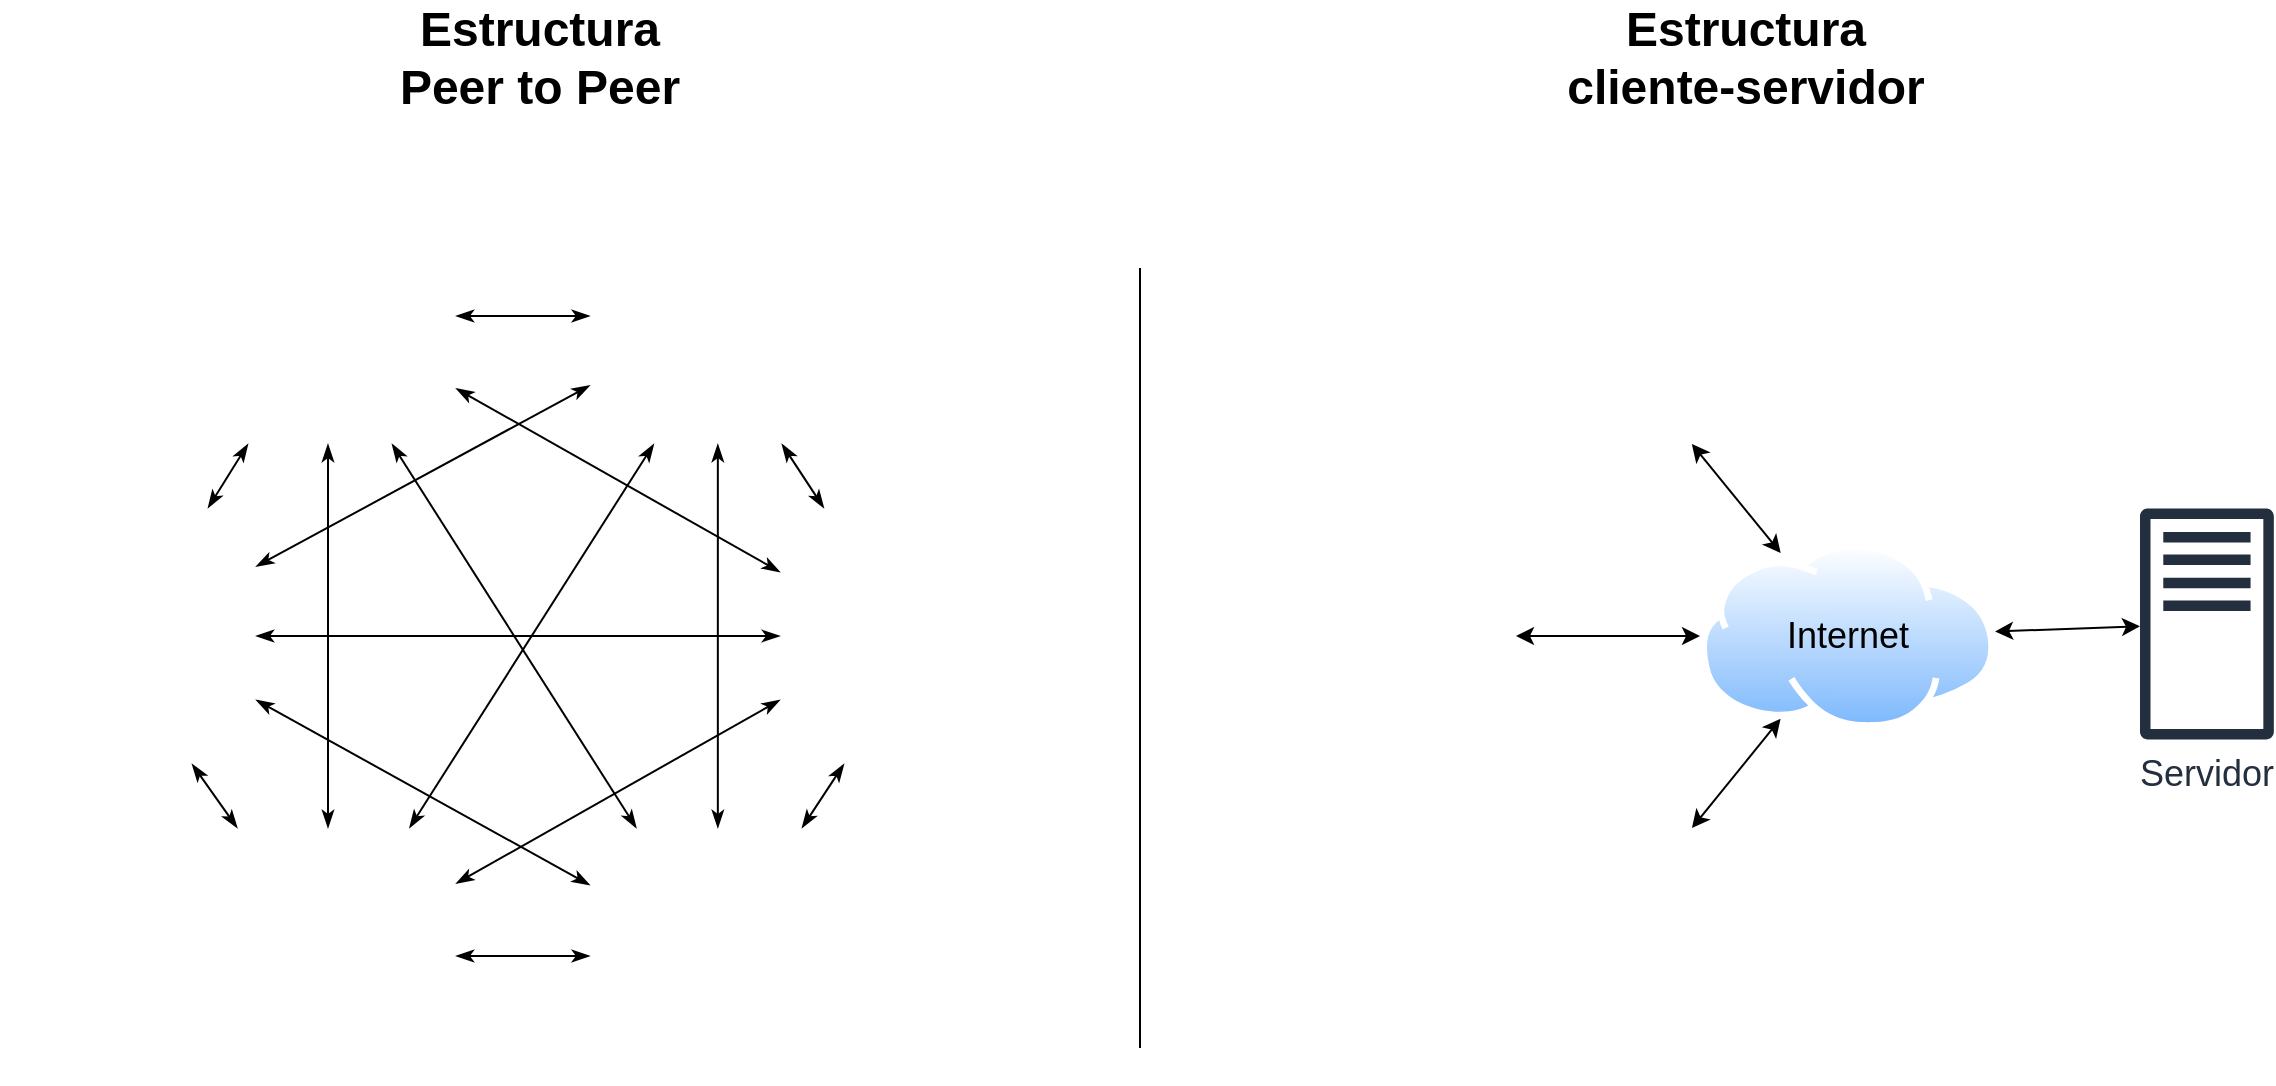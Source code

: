 <mxfile version="20.3.0" type="device" pages="4"><diagram name="P2P" id="yV_Sk0bERpmFr4esobx_"><mxGraphModel dx="1422" dy="865" grid="1" gridSize="10" guides="1" tooltips="1" connect="1" arrows="1" fold="1" page="1" pageScale="1" pageWidth="1169" pageHeight="827" math="0" shadow="0"><root><mxCell id="VWYDkrQlaDdQq8_n9uLm-0"/><mxCell id="VWYDkrQlaDdQq8_n9uLm-1" parent="VWYDkrQlaDdQq8_n9uLm-0"/><mxCell id="zKMFVMHtpsZf851B65E6-3" style="edgeStyle=none;rounded=0;orthogonalLoop=1;jettySize=auto;html=1;exitX=1;exitY=0.5;exitDx=0;exitDy=0;entryX=0;entryY=0.5;entryDx=0;entryDy=0;endArrow=classicThin;endFill=1;startArrow=classicThin;startFill=1;" parent="VWYDkrQlaDdQq8_n9uLm-1" source="VWYDkrQlaDdQq8_n9uLm-2" target="VWYDkrQlaDdQq8_n9uLm-6" edge="1"><mxGeometry relative="1" as="geometry"/></mxCell><mxCell id="zKMFVMHtpsZf851B65E6-11" style="edgeStyle=none;rounded=0;orthogonalLoop=1;jettySize=auto;html=1;exitX=0.75;exitY=1;exitDx=0;exitDy=0;endArrow=classicThin;endFill=1;startArrow=classicThin;startFill=1;" parent="VWYDkrQlaDdQq8_n9uLm-1" source="VWYDkrQlaDdQq8_n9uLm-2" target="O-h75Vklol1l6K3_QK6D-1" edge="1"><mxGeometry relative="1" as="geometry"/></mxCell><mxCell id="zKMFVMHtpsZf851B65E6-15" style="edgeStyle=none;rounded=0;orthogonalLoop=1;jettySize=auto;html=1;exitX=0.5;exitY=1;exitDx=0;exitDy=0;endArrow=classicThin;endFill=1;startArrow=classicThin;startFill=1;" parent="VWYDkrQlaDdQq8_n9uLm-1" source="VWYDkrQlaDdQq8_n9uLm-2" target="VWYDkrQlaDdQq8_n9uLm-4" edge="1"><mxGeometry relative="1" as="geometry"/></mxCell><mxCell id="VWYDkrQlaDdQq8_n9uLm-2" value="" style="shape=image;html=1;verticalAlign=top;verticalLabelPosition=bottom;labelBackgroundColor=#ffffff;imageAspect=0;aspect=fixed;image=https://cdn4.iconfinder.com/data/icons/48-bubbles/48/29.Mac-128.png" parent="VWYDkrQlaDdQq8_n9uLm-1" vertex="1"><mxGeometry x="120" y="160" width="128" height="128" as="geometry"/></mxCell><mxCell id="zKMFVMHtpsZf851B65E6-7" style="edgeStyle=none;rounded=0;orthogonalLoop=1;jettySize=auto;html=1;exitX=0.75;exitY=1;exitDx=0;exitDy=0;endArrow=classicThin;endFill=1;startArrow=classicThin;startFill=1;" parent="VWYDkrQlaDdQq8_n9uLm-1" source="VWYDkrQlaDdQq8_n9uLm-3" target="VWYDkrQlaDdQq8_n9uLm-4" edge="1"><mxGeometry relative="1" as="geometry"/></mxCell><mxCell id="zKMFVMHtpsZf851B65E6-13" style="edgeStyle=none;rounded=0;orthogonalLoop=1;jettySize=auto;html=1;exitX=1;exitY=0.5;exitDx=0;exitDy=0;endArrow=classicThin;endFill=1;startArrow=classicThin;startFill=1;" parent="VWYDkrQlaDdQq8_n9uLm-1" source="VWYDkrQlaDdQq8_n9uLm-3" target="VWYDkrQlaDdQq8_n9uLm-5" edge="1"><mxGeometry relative="1" as="geometry"/></mxCell><mxCell id="zKMFVMHtpsZf851B65E6-17" style="edgeStyle=none;rounded=0;orthogonalLoop=1;jettySize=auto;html=1;exitX=1;exitY=0.75;exitDx=0;exitDy=0;endArrow=classicThin;endFill=1;startArrow=classicThin;startFill=1;" parent="VWYDkrQlaDdQq8_n9uLm-1" source="VWYDkrQlaDdQq8_n9uLm-3" target="O-h75Vklol1l6K3_QK6D-1" edge="1"><mxGeometry relative="1" as="geometry"/></mxCell><mxCell id="VWYDkrQlaDdQq8_n9uLm-3" value="" style="shape=image;html=1;verticalAlign=top;verticalLabelPosition=bottom;labelBackgroundColor=#ffffff;imageAspect=0;aspect=fixed;image=https://cdn4.iconfinder.com/data/icons/48-bubbles/48/29.Mac-128.png" parent="VWYDkrQlaDdQq8_n9uLm-1" vertex="1"><mxGeometry x="20" y="320" width="128" height="128" as="geometry"/></mxCell><mxCell id="zKMFVMHtpsZf851B65E6-9" style="edgeStyle=none;rounded=0;orthogonalLoop=1;jettySize=auto;html=1;exitX=1;exitY=0.5;exitDx=0;exitDy=0;endArrow=classicThin;endFill=1;startArrow=classicThin;startFill=1;" parent="VWYDkrQlaDdQq8_n9uLm-1" source="VWYDkrQlaDdQq8_n9uLm-4" target="O-h75Vklol1l6K3_QK6D-1" edge="1"><mxGeometry relative="1" as="geometry"/></mxCell><mxCell id="VWYDkrQlaDdQq8_n9uLm-4" value="" style="shape=image;html=1;verticalAlign=top;verticalLabelPosition=bottom;labelBackgroundColor=#ffffff;imageAspect=0;aspect=fixed;image=https://cdn4.iconfinder.com/data/icons/48-bubbles/48/29.Mac-128.png" parent="VWYDkrQlaDdQq8_n9uLm-1" vertex="1"><mxGeometry x="120" y="480" width="128" height="128" as="geometry"/></mxCell><mxCell id="zKMFVMHtpsZf851B65E6-8" style="edgeStyle=none;rounded=0;orthogonalLoop=1;jettySize=auto;html=1;exitX=0.25;exitY=1;exitDx=0;exitDy=0;endArrow=classicThin;endFill=1;startArrow=classicThin;startFill=1;" parent="VWYDkrQlaDdQq8_n9uLm-1" source="VWYDkrQlaDdQq8_n9uLm-5" target="O-h75Vklol1l6K3_QK6D-1" edge="1"><mxGeometry relative="1" as="geometry"/></mxCell><mxCell id="zKMFVMHtpsZf851B65E6-20" style="edgeStyle=none;rounded=0;orthogonalLoop=1;jettySize=auto;html=1;exitX=0;exitY=0.75;exitDx=0;exitDy=0;endArrow=classicThin;endFill=1;startArrow=classicThin;startFill=1;" parent="VWYDkrQlaDdQq8_n9uLm-1" source="VWYDkrQlaDdQq8_n9uLm-5" target="VWYDkrQlaDdQq8_n9uLm-4" edge="1"><mxGeometry relative="1" as="geometry"/></mxCell><mxCell id="Ws-Tiyh_-fu9462ZplKt-0" style="edgeStyle=none;rounded=0;orthogonalLoop=1;jettySize=auto;html=1;exitX=0;exitY=0.25;exitDx=0;exitDy=0;endArrow=classicThin;endFill=1;startArrow=classicThin;startFill=1;" parent="VWYDkrQlaDdQq8_n9uLm-1" source="VWYDkrQlaDdQq8_n9uLm-5" target="VWYDkrQlaDdQq8_n9uLm-2" edge="1"><mxGeometry relative="1" as="geometry"/></mxCell><mxCell id="VWYDkrQlaDdQq8_n9uLm-5" value="" style="shape=image;html=1;verticalAlign=top;verticalLabelPosition=bottom;labelBackgroundColor=#ffffff;imageAspect=0;aspect=fixed;image=https://cdn4.iconfinder.com/data/icons/48-bubbles/48/29.Mac-128.png" parent="VWYDkrQlaDdQq8_n9uLm-1" vertex="1"><mxGeometry x="410" y="320" width="128" height="128" as="geometry"/></mxCell><mxCell id="zKMFVMHtpsZf851B65E6-10" style="edgeStyle=none;rounded=0;orthogonalLoop=1;jettySize=auto;html=1;exitX=0.75;exitY=1;exitDx=0;exitDy=0;endArrow=classicThin;endFill=1;startArrow=classicThin;startFill=1;" parent="VWYDkrQlaDdQq8_n9uLm-1" source="VWYDkrQlaDdQq8_n9uLm-6" target="VWYDkrQlaDdQq8_n9uLm-5" edge="1"><mxGeometry relative="1" as="geometry"/></mxCell><mxCell id="zKMFVMHtpsZf851B65E6-12" style="edgeStyle=none;rounded=0;orthogonalLoop=1;jettySize=auto;html=1;exitX=0.25;exitY=1;exitDx=0;exitDy=0;endArrow=classicThin;endFill=1;startArrow=classicThin;startFill=1;" parent="VWYDkrQlaDdQq8_n9uLm-1" source="VWYDkrQlaDdQq8_n9uLm-6" target="VWYDkrQlaDdQq8_n9uLm-4" edge="1"><mxGeometry relative="1" as="geometry"/></mxCell><mxCell id="zKMFVMHtpsZf851B65E6-18" style="edgeStyle=none;rounded=0;orthogonalLoop=1;jettySize=auto;html=1;exitX=0.5;exitY=1;exitDx=0;exitDy=0;endArrow=classicThin;endFill=1;startArrow=classicThin;startFill=1;" parent="VWYDkrQlaDdQq8_n9uLm-1" source="VWYDkrQlaDdQq8_n9uLm-6" target="O-h75Vklol1l6K3_QK6D-1" edge="1"><mxGeometry relative="1" as="geometry"/></mxCell><mxCell id="VWYDkrQlaDdQq8_n9uLm-6" value="" style="shape=image;html=1;verticalAlign=top;verticalLabelPosition=bottom;labelBackgroundColor=#ffffff;imageAspect=0;aspect=fixed;image=https://cdn4.iconfinder.com/data/icons/48-bubbles/48/29.Mac-128.png" parent="VWYDkrQlaDdQq8_n9uLm-1" vertex="1"><mxGeometry x="314.92" y="160" width="128" height="128" as="geometry"/></mxCell><mxCell id="O-h75Vklol1l6K3_QK6D-1" value="" style="shape=image;html=1;verticalAlign=top;verticalLabelPosition=bottom;labelBackgroundColor=#ffffff;imageAspect=0;aspect=fixed;image=https://cdn4.iconfinder.com/data/icons/48-bubbles/48/29.Mac-128.png" parent="VWYDkrQlaDdQq8_n9uLm-1" vertex="1"><mxGeometry x="314.92" y="480" width="128" height="128" as="geometry"/></mxCell><mxCell id="zKMFVMHtpsZf851B65E6-4" style="edgeStyle=none;rounded=0;orthogonalLoop=1;jettySize=auto;html=1;endArrow=classicThin;endFill=1;startArrow=classicThin;startFill=1;" parent="VWYDkrQlaDdQq8_n9uLm-1" source="VWYDkrQlaDdQq8_n9uLm-3" target="VWYDkrQlaDdQq8_n9uLm-2" edge="1"><mxGeometry relative="1" as="geometry"><mxPoint x="258.0" y="234" as="sourcePoint"/><mxPoint x="324.92" y="234" as="targetPoint"/></mxGeometry></mxCell><mxCell id="Ws-Tiyh_-fu9462ZplKt-1" value="" style="endArrow=classicThin;html=1;startArrow=classicThin;startFill=1;endFill=1;" parent="VWYDkrQlaDdQq8_n9uLm-1" source="VWYDkrQlaDdQq8_n9uLm-6" target="VWYDkrQlaDdQq8_n9uLm-3" edge="1"><mxGeometry width="50" height="50" relative="1" as="geometry"><mxPoint x="360" y="430" as="sourcePoint"/><mxPoint x="410" y="380" as="targetPoint"/></mxGeometry></mxCell><mxCell id="LtRec-y3tRYpAyiscUsp-0" value="" style="shape=image;html=1;verticalAlign=top;verticalLabelPosition=bottom;labelBackgroundColor=#ffffff;imageAspect=0;aspect=fixed;image=https://cdn4.iconfinder.com/data/icons/48-bubbles/48/29.Mac-128.png" parent="VWYDkrQlaDdQq8_n9uLm-1" vertex="1"><mxGeometry x="750" y="160" width="128" height="128" as="geometry"/></mxCell><mxCell id="LtRec-y3tRYpAyiscUsp-1" value="" style="shape=image;html=1;verticalAlign=top;verticalLabelPosition=bottom;labelBackgroundColor=#ffffff;imageAspect=0;aspect=fixed;image=https://cdn4.iconfinder.com/data/icons/48-bubbles/48/29.Mac-128.png" parent="VWYDkrQlaDdQq8_n9uLm-1" vertex="1"><mxGeometry x="650" y="320" width="128" height="128" as="geometry"/></mxCell><mxCell id="LtRec-y3tRYpAyiscUsp-2" value="" style="shape=image;html=1;verticalAlign=top;verticalLabelPosition=bottom;labelBackgroundColor=#ffffff;imageAspect=0;aspect=fixed;image=https://cdn4.iconfinder.com/data/icons/48-bubbles/48/29.Mac-128.png" parent="VWYDkrQlaDdQq8_n9uLm-1" vertex="1"><mxGeometry x="750" y="480" width="128" height="128" as="geometry"/></mxCell><mxCell id="LtRec-y3tRYpAyiscUsp-3" value="&lt;font style=&quot;font-size: 18px&quot;&gt;Servidor&lt;/font&gt;" style="outlineConnect=0;fontColor=#232F3E;gradientColor=none;fillColor=#232F3E;strokeColor=none;dashed=0;verticalLabelPosition=bottom;verticalAlign=top;align=center;html=1;fontSize=12;fontStyle=0;aspect=fixed;pointerEvents=1;shape=mxgraph.aws4.traditional_server;" parent="VWYDkrQlaDdQq8_n9uLm-1" vertex="1"><mxGeometry x="1090" y="320" width="66.92" height="116" as="geometry"/></mxCell><mxCell id="LtRec-y3tRYpAyiscUsp-4" value="" style="aspect=fixed;perimeter=ellipsePerimeter;html=1;align=center;shadow=0;dashed=0;spacingTop=3;image;image=img/lib/active_directory/internet_cloud.svg;" parent="VWYDkrQlaDdQq8_n9uLm-1" vertex="1"><mxGeometry x="870" y="337.5" width="147.63" height="93" as="geometry"/></mxCell><mxCell id="LtRec-y3tRYpAyiscUsp-5" value="" style="endArrow=classic;startArrow=classic;html=1;" parent="VWYDkrQlaDdQq8_n9uLm-1" source="LtRec-y3tRYpAyiscUsp-4" target="LtRec-y3tRYpAyiscUsp-0" edge="1"><mxGeometry width="50" height="50" relative="1" as="geometry"><mxPoint x="930" y="430" as="sourcePoint"/><mxPoint x="980" y="380" as="targetPoint"/></mxGeometry></mxCell><mxCell id="LtRec-y3tRYpAyiscUsp-6" value="&lt;font style=&quot;font-size: 18px&quot;&gt;Internet&lt;/font&gt;" style="text;html=1;strokeColor=none;fillColor=none;align=center;verticalAlign=middle;whiteSpace=wrap;rounded=0;" parent="VWYDkrQlaDdQq8_n9uLm-1" vertex="1"><mxGeometry x="908.81" y="374" width="70" height="20" as="geometry"/></mxCell><mxCell id="LtRec-y3tRYpAyiscUsp-7" value="" style="endArrow=classic;startArrow=classic;html=1;" parent="VWYDkrQlaDdQq8_n9uLm-1" source="LtRec-y3tRYpAyiscUsp-4" target="LtRec-y3tRYpAyiscUsp-1" edge="1"><mxGeometry width="50" height="50" relative="1" as="geometry"><mxPoint x="930" y="420" as="sourcePoint"/><mxPoint x="980" y="370" as="targetPoint"/></mxGeometry></mxCell><mxCell id="LtRec-y3tRYpAyiscUsp-8" value="" style="endArrow=classic;startArrow=classic;html=1;" parent="VWYDkrQlaDdQq8_n9uLm-1" source="LtRec-y3tRYpAyiscUsp-2" target="LtRec-y3tRYpAyiscUsp-4" edge="1"><mxGeometry width="50" height="50" relative="1" as="geometry"><mxPoint x="930" y="420" as="sourcePoint"/><mxPoint x="980" y="370" as="targetPoint"/></mxGeometry></mxCell><mxCell id="LtRec-y3tRYpAyiscUsp-9" value="" style="endArrow=classic;startArrow=classic;html=1;" parent="VWYDkrQlaDdQq8_n9uLm-1" source="LtRec-y3tRYpAyiscUsp-4" target="LtRec-y3tRYpAyiscUsp-3" edge="1"><mxGeometry width="50" height="50" relative="1" as="geometry"><mxPoint x="930" y="420" as="sourcePoint"/><mxPoint x="980" y="370" as="targetPoint"/></mxGeometry></mxCell><mxCell id="LtRec-y3tRYpAyiscUsp-10" value="&lt;font style=&quot;font-size: 24px&quot;&gt;&lt;b&gt;Estructura Peer to Peer&lt;/b&gt;&lt;/font&gt;" style="text;html=1;strokeColor=none;fillColor=none;align=center;verticalAlign=middle;whiteSpace=wrap;rounded=0;" parent="VWYDkrQlaDdQq8_n9uLm-1" vertex="1"><mxGeometry x="210" y="80" width="160" height="30" as="geometry"/></mxCell><mxCell id="LtRec-y3tRYpAyiscUsp-13" value="&lt;font style=&quot;font-size: 24px&quot;&gt;&lt;b&gt;Estructura&lt;br&gt;cliente-servidor&lt;/b&gt;&lt;/font&gt;" style="text;html=1;strokeColor=none;fillColor=none;align=center;verticalAlign=middle;whiteSpace=wrap;rounded=0;" parent="VWYDkrQlaDdQq8_n9uLm-1" vertex="1"><mxGeometry x="767.63" y="80" width="250" height="30" as="geometry"/></mxCell><mxCell id="LtRec-y3tRYpAyiscUsp-14" value="" style="endArrow=none;html=1;" parent="VWYDkrQlaDdQq8_n9uLm-1" edge="1"><mxGeometry width="50" height="50" relative="1" as="geometry"><mxPoint x="590" y="590" as="sourcePoint"/><mxPoint x="590" y="200" as="targetPoint"/></mxGeometry></mxCell></root></mxGraphModel></diagram><diagram id="xMawkAM74pPGryVMPoeP" name="VPN"><mxGraphModel dx="1422" dy="865" grid="1" gridSize="10" guides="1" tooltips="1" connect="1" arrows="1" fold="1" page="1" pageScale="1" pageWidth="1169" pageHeight="827" math="0" shadow="0"><root><mxCell id="8LY-thnKLrmCyd9lKmyU-0"/><mxCell id="8LY-thnKLrmCyd9lKmyU-1" parent="8LY-thnKLrmCyd9lKmyU-0"/><mxCell id="LyDnE9U1z7IIkeZQyn0c-0" value="&lt;font style=&quot;font-size: 18px&quot;&gt;Usuario&lt;/font&gt;" style="shape=image;html=1;verticalAlign=top;verticalLabelPosition=bottom;labelBackgroundColor=#ffffff;imageAspect=0;aspect=fixed;image=https://cdn4.iconfinder.com/data/icons/48-bubbles/48/29.Mac-128.png" parent="8LY-thnKLrmCyd9lKmyU-1" vertex="1"><mxGeometry x="106" y="440" width="128" height="128" as="geometry"/></mxCell><mxCell id="xOgH_tswpdlEPwa3rEDe-0" value="" style="aspect=fixed;perimeter=ellipsePerimeter;html=1;align=center;shadow=0;dashed=0;spacingTop=3;image;image=img/lib/active_directory/internet_cloud.svg;" parent="8LY-thnKLrmCyd9lKmyU-1" vertex="1"><mxGeometry x="305.27" y="250" width="539.73" height="340" as="geometry"/></mxCell><mxCell id="7GIQItZwzOm6J_dH_DAa-0" value="&lt;font style=&quot;font-size: 18px&quot;&gt;Servidor&lt;/font&gt;" style="outlineConnect=0;fontColor=#232F3E;gradientColor=none;fillColor=#232F3E;strokeColor=none;dashed=0;verticalLabelPosition=bottom;verticalAlign=top;align=center;html=1;fontSize=12;fontStyle=0;aspect=fixed;pointerEvents=1;shape=mxgraph.aws4.traditional_server;" parent="8LY-thnKLrmCyd9lKmyU-1" vertex="1"><mxGeometry x="541.68" y="80" width="66.92" height="116" as="geometry"/></mxCell><mxCell id="ammymxGKUOe-WlYYqe4m-2" value="&lt;font style=&quot;font-size: 18px&quot;&gt;VPN&lt;/font&gt;" style="points=[];aspect=fixed;html=1;align=center;shadow=0;dashed=0;image;image=img/lib/allied_telesis/security/Router_VPN.svg;" parent="8LY-thnKLrmCyd9lKmyU-1" vertex="1"><mxGeometry x="919.84" y="453.5" width="142.32" height="101" as="geometry"/></mxCell><mxCell id="VISxA5bfMjnzQhVQGr8x-4" value="" style="endArrow=classic;startArrow=none;html=1;" parent="8LY-thnKLrmCyd9lKmyU-1" source="i9g9ndm4XKoNAvlKFazN-9" target="ammymxGKUOe-WlYYqe4m-2" edge="1"><mxGeometry width="50" height="50" relative="1" as="geometry"><mxPoint x="560" y="505" as="sourcePoint"/><mxPoint x="610" y="455" as="targetPoint"/></mxGeometry></mxCell><mxCell id="i9g9ndm4XKoNAvlKFazN-1" value="" style="pointerEvents=1;shadow=0;dashed=0;html=1;strokeColor=none;fillColor=#505050;labelPosition=center;verticalLabelPosition=bottom;verticalAlign=top;outlineConnect=0;align=center;shape=mxgraph.office.security.key_permissions;" parent="8LY-thnKLrmCyd9lKmyU-1" vertex="1"><mxGeometry x="250" y="515" width="25" height="53" as="geometry"/></mxCell><mxCell id="i9g9ndm4XKoNAvlKFazN-2" value="" style="pointerEvents=1;shadow=0;dashed=0;html=1;strokeColor=none;fillColor=#505050;labelPosition=center;verticalLabelPosition=bottom;verticalAlign=top;outlineConnect=0;align=center;shape=mxgraph.office.security.key_permissions;" parent="8LY-thnKLrmCyd9lKmyU-1" vertex="1"><mxGeometry x="882" y="515" width="25" height="53" as="geometry"/></mxCell><mxCell id="i9g9ndm4XKoNAvlKFazN-9" value="" style="shape=image;html=1;verticalAlign=top;verticalLabelPosition=bottom;labelBackgroundColor=#ffffff;imageAspect=0;aspect=fixed;image=https://cdn0.iconfinder.com/data/icons/phosphor-fill-vol-3/256/package-fill-128.png" parent="8LY-thnKLrmCyd9lKmyU-1" vertex="1"><mxGeometry x="705" y="461" width="86" height="86" as="geometry"/></mxCell><mxCell id="i9g9ndm4XKoNAvlKFazN-10" value="" style="endArrow=none;startArrow=none;html=1;" parent="8LY-thnKLrmCyd9lKmyU-1" source="i9g9ndm4XKoNAvlKFazN-12" target="i9g9ndm4XKoNAvlKFazN-9" edge="1"><mxGeometry width="50" height="50" relative="1" as="geometry"><mxPoint x="278" y="504" as="sourcePoint"/><mxPoint x="860" y="504" as="targetPoint"/></mxGeometry></mxCell><mxCell id="i9g9ndm4XKoNAvlKFazN-8" value="" style="shape=image;html=1;verticalAlign=top;verticalLabelPosition=bottom;labelBackgroundColor=#FFFF33;imageAspect=0;aspect=fixed;image=https://cdn0.iconfinder.com/data/icons/phosphor-fill-vol-3/256/package-fill-128.png;fontColor=#FFFF33;sketch=0;" parent="8LY-thnKLrmCyd9lKmyU-1" vertex="1"><mxGeometry x="370" y="461" width="86" height="86" as="geometry"/></mxCell><mxCell id="i9g9ndm4XKoNAvlKFazN-11" value="" style="endArrow=none;startArrow=classic;html=1;" parent="8LY-thnKLrmCyd9lKmyU-1" source="LyDnE9U1z7IIkeZQyn0c-0" target="i9g9ndm4XKoNAvlKFazN-8" edge="1"><mxGeometry width="50" height="50" relative="1" as="geometry"><mxPoint x="278" y="504" as="sourcePoint"/><mxPoint x="660" y="504" as="targetPoint"/></mxGeometry></mxCell><mxCell id="i9g9ndm4XKoNAvlKFazN-12" value="" style="shape=image;html=1;verticalAlign=top;verticalLabelPosition=bottom;labelBackgroundColor=#ffffff;imageAspect=0;aspect=fixed;image=https://cdn0.iconfinder.com/data/icons/phosphor-fill-vol-3/256/package-fill-128.png" parent="8LY-thnKLrmCyd9lKmyU-1" vertex="1"><mxGeometry x="532.14" y="461" width="86" height="86" as="geometry"/></mxCell><mxCell id="i9g9ndm4XKoNAvlKFazN-13" value="" style="endArrow=none;startArrow=none;html=1;" parent="8LY-thnKLrmCyd9lKmyU-1" source="i9g9ndm4XKoNAvlKFazN-8" target="i9g9ndm4XKoNAvlKFazN-12" edge="1"><mxGeometry width="50" height="50" relative="1" as="geometry"><mxPoint x="456" y="504" as="sourcePoint"/><mxPoint x="705" y="504" as="targetPoint"/></mxGeometry></mxCell><mxCell id="i9g9ndm4XKoNAvlKFazN-20" value="" style="endArrow=classic;startArrow=none;html=1;" parent="8LY-thnKLrmCyd9lKmyU-1" source="i9g9ndm4XKoNAvlKFazN-18" target="7GIQItZwzOm6J_dH_DAa-0" edge="1"><mxGeometry width="50" height="50" relative="1" as="geometry"><mxPoint x="746" y="360" as="sourcePoint"/><mxPoint x="796" y="310" as="targetPoint"/></mxGeometry></mxCell><mxCell id="i9g9ndm4XKoNAvlKFazN-18" value="" style="shape=image;html=1;verticalAlign=top;verticalLabelPosition=bottom;labelBackgroundColor=#ffffff;imageAspect=0;aspect=fixed;image=https://cdn0.iconfinder.com/data/icons/phosphor-fill-vol-3/256/package-fill-128.png" parent="8LY-thnKLrmCyd9lKmyU-1" vertex="1"><mxGeometry x="656" y="196" width="86" height="86" as="geometry"/></mxCell><mxCell id="i9g9ndm4XKoNAvlKFazN-21" value="" style="endArrow=none;startArrow=none;html=1;" parent="8LY-thnKLrmCyd9lKmyU-1" source="i9g9ndm4XKoNAvlKFazN-16" target="i9g9ndm4XKoNAvlKFazN-18" edge="1"><mxGeometry width="50" height="50" relative="1" as="geometry"><mxPoint x="941.163" y="453.5" as="sourcePoint"/><mxPoint x="613.92" y="121.905" as="targetPoint"/></mxGeometry></mxCell><mxCell id="i9g9ndm4XKoNAvlKFazN-16" value="" style="shape=image;html=1;verticalAlign=top;verticalLabelPosition=bottom;labelBackgroundColor=#ffffff;imageAspect=0;aspect=fixed;image=https://cdn0.iconfinder.com/data/icons/phosphor-fill-vol-3/256/package-fill-128.png" parent="8LY-thnKLrmCyd9lKmyU-1" vertex="1"><mxGeometry x="796" y="320" width="86" height="86" as="geometry"/></mxCell><mxCell id="i9g9ndm4XKoNAvlKFazN-22" value="" style="endArrow=none;startArrow=classic;html=1;" parent="8LY-thnKLrmCyd9lKmyU-1" source="ammymxGKUOe-WlYYqe4m-2" target="i9g9ndm4XKoNAvlKFazN-16" edge="1"><mxGeometry width="50" height="50" relative="1" as="geometry"><mxPoint x="940.307" y="453.5" as="sourcePoint"/><mxPoint x="772" y="285.836" as="targetPoint"/></mxGeometry></mxCell><mxCell id="i9g9ndm4XKoNAvlKFazN-24" value="" style="shape=image;html=1;verticalAlign=top;verticalLabelPosition=bottom;labelBackgroundColor=#ffffff;imageAspect=0;aspect=fixed;image=https://cdn4.iconfinder.com/data/icons/essentials-72/24/008_-_Lock-128.png;sketch=0;fontColor=#FFFF33;" parent="8LY-thnKLrmCyd9lKmyU-1" vertex="1"><mxGeometry x="541.68" y="498" width="26" height="26" as="geometry"/></mxCell><mxCell id="i9g9ndm4XKoNAvlKFazN-26" value="" style="shape=image;html=1;verticalAlign=top;verticalLabelPosition=bottom;labelBackgroundColor=#ffffff;imageAspect=0;aspect=fixed;image=https://cdn4.iconfinder.com/data/icons/essentials-72/24/008_-_Lock-128.png;sketch=0;fontColor=#FFFF33;" parent="8LY-thnKLrmCyd9lKmyU-1" vertex="1"><mxGeometry x="380.0" y="498" width="26" height="26" as="geometry"/></mxCell><mxCell id="i9g9ndm4XKoNAvlKFazN-27" value="" style="shape=image;html=1;verticalAlign=top;verticalLabelPosition=bottom;labelBackgroundColor=#ffffff;imageAspect=0;aspect=fixed;image=https://cdn4.iconfinder.com/data/icons/essentials-72/24/008_-_Lock-128.png;sketch=0;fontColor=#FFFF33;" parent="8LY-thnKLrmCyd9lKmyU-1" vertex="1"><mxGeometry x="716" y="498" width="26" height="26" as="geometry"/></mxCell></root></mxGraphModel></diagram><diagram id="E90VWgz4davtOFNyKKBj" name="Proxy"><mxGraphModel dx="1673" dy="1018" grid="1" gridSize="10" guides="1" tooltips="1" connect="1" arrows="1" fold="1" page="1" pageScale="1" pageWidth="1169" pageHeight="827" math="0" shadow="0"><root><mxCell id="YUgEHVTZ_o_Q-W797JZx-0"/><mxCell id="YUgEHVTZ_o_Q-W797JZx-1" parent="YUgEHVTZ_o_Q-W797JZx-0"/><mxCell id="k0xRrEyiHUj1-FgO1vsO-0" value="&lt;font style=&quot;font-size: 18px&quot;&gt;Usuario&lt;/font&gt;" style="shape=image;html=1;verticalAlign=top;verticalLabelPosition=bottom;labelBackgroundColor=#ffffff;imageAspect=0;aspect=fixed;image=https://cdn4.iconfinder.com/data/icons/48-bubbles/48/29.Mac-128.png" parent="YUgEHVTZ_o_Q-W797JZx-1" vertex="1"><mxGeometry x="130" y="440" width="128" height="128" as="geometry"/></mxCell><mxCell id="k0xRrEyiHUj1-FgO1vsO-1" value="" style="aspect=fixed;perimeter=ellipsePerimeter;html=1;align=center;shadow=0;dashed=0;spacingTop=3;image;image=img/lib/active_directory/internet_cloud.svg;" parent="YUgEHVTZ_o_Q-W797JZx-1" vertex="1"><mxGeometry x="305.27" y="250" width="539.73" height="340" as="geometry"/></mxCell><mxCell id="k0xRrEyiHUj1-FgO1vsO-4" value="" style="endArrow=classic;startArrow=none;html=1;" parent="YUgEHVTZ_o_Q-W797JZx-1" source="k0xRrEyiHUj1-FgO1vsO-7" target="k0xRrEyiHUj1-FgO1vsO-23" edge="1"><mxGeometry width="50" height="50" relative="1" as="geometry"><mxPoint x="560" y="505" as="sourcePoint"/><mxPoint x="610" y="455" as="targetPoint"/></mxGeometry></mxCell><mxCell id="k0xRrEyiHUj1-FgO1vsO-7" value="" style="shape=image;html=1;verticalAlign=top;verticalLabelPosition=bottom;labelBackgroundColor=#ffffff;imageAspect=0;aspect=fixed;image=https://cdn0.iconfinder.com/data/icons/phosphor-fill-vol-3/256/package-fill-128.png" parent="YUgEHVTZ_o_Q-W797JZx-1" vertex="1"><mxGeometry x="705" y="461" width="86" height="86" as="geometry"/></mxCell><mxCell id="k0xRrEyiHUj1-FgO1vsO-8" value="" style="endArrow=none;startArrow=none;html=1;" parent="YUgEHVTZ_o_Q-W797JZx-1" source="k0xRrEyiHUj1-FgO1vsO-11" target="k0xRrEyiHUj1-FgO1vsO-7" edge="1"><mxGeometry width="50" height="50" relative="1" as="geometry"><mxPoint x="278" y="504" as="sourcePoint"/><mxPoint x="860" y="504" as="targetPoint"/></mxGeometry></mxCell><mxCell id="k0xRrEyiHUj1-FgO1vsO-9" value="" style="shape=image;html=1;verticalAlign=top;verticalLabelPosition=bottom;labelBackgroundColor=#FFFF33;imageAspect=0;aspect=fixed;image=https://cdn0.iconfinder.com/data/icons/phosphor-fill-vol-3/256/package-fill-128.png;fontColor=#FFFF33;sketch=0;" parent="YUgEHVTZ_o_Q-W797JZx-1" vertex="1"><mxGeometry x="370" y="461" width="86" height="86" as="geometry"/></mxCell><mxCell id="k0xRrEyiHUj1-FgO1vsO-10" value="" style="endArrow=none;startArrow=classic;html=1;" parent="YUgEHVTZ_o_Q-W797JZx-1" source="k0xRrEyiHUj1-FgO1vsO-0" target="k0xRrEyiHUj1-FgO1vsO-9" edge="1"><mxGeometry width="50" height="50" relative="1" as="geometry"><mxPoint x="278" y="504" as="sourcePoint"/><mxPoint x="660" y="504" as="targetPoint"/></mxGeometry></mxCell><mxCell id="k0xRrEyiHUj1-FgO1vsO-11" value="" style="shape=image;html=1;verticalAlign=top;verticalLabelPosition=bottom;labelBackgroundColor=#ffffff;imageAspect=0;aspect=fixed;image=https://cdn0.iconfinder.com/data/icons/phosphor-fill-vol-3/256/package-fill-128.png" parent="YUgEHVTZ_o_Q-W797JZx-1" vertex="1"><mxGeometry x="532.14" y="461" width="86" height="86" as="geometry"/></mxCell><mxCell id="k0xRrEyiHUj1-FgO1vsO-12" value="" style="endArrow=none;startArrow=none;html=1;" parent="YUgEHVTZ_o_Q-W797JZx-1" source="k0xRrEyiHUj1-FgO1vsO-9" target="k0xRrEyiHUj1-FgO1vsO-11" edge="1"><mxGeometry width="50" height="50" relative="1" as="geometry"><mxPoint x="456" y="504" as="sourcePoint"/><mxPoint x="705" y="504" as="targetPoint"/></mxGeometry></mxCell><mxCell id="k0xRrEyiHUj1-FgO1vsO-13" value="" style="endArrow=classic;startArrow=none;html=1;" parent="YUgEHVTZ_o_Q-W797JZx-1" source="k0xRrEyiHUj1-FgO1vsO-14" target="k0xRrEyiHUj1-FgO1vsO-25" edge="1"><mxGeometry width="50" height="50" relative="1" as="geometry"><mxPoint x="746" y="360" as="sourcePoint"/><mxPoint x="796" y="310" as="targetPoint"/></mxGeometry></mxCell><mxCell id="k0xRrEyiHUj1-FgO1vsO-14" value="" style="shape=image;html=1;verticalAlign=top;verticalLabelPosition=bottom;labelBackgroundColor=#ffffff;imageAspect=0;aspect=fixed;image=https://cdn0.iconfinder.com/data/icons/phosphor-fill-vol-3/256/package-fill-128.png" parent="YUgEHVTZ_o_Q-W797JZx-1" vertex="1"><mxGeometry x="680" y="210" width="86" height="86" as="geometry"/></mxCell><mxCell id="k0xRrEyiHUj1-FgO1vsO-15" value="" style="endArrow=none;startArrow=none;html=1;" parent="YUgEHVTZ_o_Q-W797JZx-1" source="k0xRrEyiHUj1-FgO1vsO-16" target="k0xRrEyiHUj1-FgO1vsO-14" edge="1"><mxGeometry width="50" height="50" relative="1" as="geometry"><mxPoint x="941.163" y="453.5" as="sourcePoint"/><mxPoint x="613.92" y="121.905" as="targetPoint"/></mxGeometry></mxCell><mxCell id="k0xRrEyiHUj1-FgO1vsO-16" value="" style="shape=image;html=1;verticalAlign=top;verticalLabelPosition=bottom;labelBackgroundColor=#ffffff;imageAspect=0;aspect=fixed;image=https://cdn0.iconfinder.com/data/icons/phosphor-fill-vol-3/256/package-fill-128.png" parent="YUgEHVTZ_o_Q-W797JZx-1" vertex="1"><mxGeometry x="796" y="320" width="86" height="86" as="geometry"/></mxCell><mxCell id="k0xRrEyiHUj1-FgO1vsO-17" value="" style="endArrow=none;startArrow=classic;html=1;" parent="YUgEHVTZ_o_Q-W797JZx-1" source="k0xRrEyiHUj1-FgO1vsO-23" target="k0xRrEyiHUj1-FgO1vsO-16" edge="1"><mxGeometry width="50" height="50" relative="1" as="geometry"><mxPoint x="940.307" y="453.5" as="sourcePoint"/><mxPoint x="772" y="285.836" as="targetPoint"/></mxGeometry></mxCell><mxCell id="k0xRrEyiHUj1-FgO1vsO-23" value="&lt;font style=&quot;font-size: 18px&quot; color=&quot;#000000&quot;&gt;Servidor Proxy&lt;/font&gt;" style="fontColor=#0066CC;verticalAlign=top;verticalLabelPosition=bottom;labelPosition=center;align=center;html=1;outlineConnect=0;fillColor=#CCCCCC;strokeColor=#6881B3;gradientColor=none;gradientDirection=north;strokeWidth=2;shape=mxgraph.networks.proxy_server;sketch=0;" parent="YUgEHVTZ_o_Q-W797JZx-1" vertex="1"><mxGeometry x="900" y="451.5" width="105" height="105" as="geometry"/></mxCell><mxCell id="k0xRrEyiHUj1-FgO1vsO-25" value="&lt;font color=&quot;#000000&quot; style=&quot;font-size: 18px&quot;&gt;Servidor WEB&lt;/font&gt;" style="pointerEvents=1;shadow=0;dashed=0;html=1;strokeColor=none;fillColor=#505050;labelPosition=center;verticalLabelPosition=bottom;verticalAlign=top;outlineConnect=0;align=center;shape=mxgraph.office.servers.web_server;sketch=0;fontColor=#FFFF33;" parent="YUgEHVTZ_o_Q-W797JZx-1" vertex="1"><mxGeometry x="536" y="76" width="97.86" height="120" as="geometry"/></mxCell></root></mxGraphModel></diagram><diagram id="o05QVznpoXgveeXJUxLa" name="Tor"><mxGraphModel dx="1673" dy="1018" grid="1" gridSize="10" guides="1" tooltips="1" connect="1" arrows="1" fold="1" page="1" pageScale="1" pageWidth="1169" pageHeight="827" math="0" shadow="0"><root><mxCell id="0"/><mxCell id="1" parent="0"/><mxCell id="8Hbuk-HL-JS0_ytmbCrF-1" value="&lt;font style=&quot;font-size: 18px&quot;&gt;Usuario&lt;/font&gt;" style="shape=image;html=1;verticalAlign=top;verticalLabelPosition=bottom;labelBackgroundColor=#ffffff;imageAspect=0;aspect=fixed;image=https://cdn4.iconfinder.com/data/icons/48-bubbles/48/29.Mac-128.png" vertex="1" parent="1"><mxGeometry x="130" y="440" width="128" height="128" as="geometry"/></mxCell><mxCell id="8Hbuk-HL-JS0_ytmbCrF-2" value="" style="aspect=fixed;perimeter=ellipsePerimeter;html=1;align=center;shadow=0;dashed=0;spacingTop=3;image;image=img/lib/active_directory/internet_cloud.svg;" vertex="1" parent="1"><mxGeometry x="305.27" y="250" width="539.73" height="340" as="geometry"/></mxCell><mxCell id="8Hbuk-HL-JS0_ytmbCrF-3" value="" style="endArrow=classic;startArrow=none;html=1;" edge="1" parent="1" source="8Hbuk-HL-JS0_ytmbCrF-4" target="8Hbuk-HL-JS0_ytmbCrF-17"><mxGeometry width="50" height="50" relative="1" as="geometry"><mxPoint x="560" y="505" as="sourcePoint"/><mxPoint x="900" y="504" as="targetPoint"/></mxGeometry></mxCell><mxCell id="8Hbuk-HL-JS0_ytmbCrF-4" value="" style="shape=image;html=1;verticalAlign=top;verticalLabelPosition=bottom;labelBackgroundColor=#ffffff;imageAspect=0;aspect=fixed;image=https://cdn0.iconfinder.com/data/icons/phosphor-fill-vol-3/256/package-fill-128.png" vertex="1" parent="1"><mxGeometry x="705" y="461" width="86" height="86" as="geometry"/></mxCell><mxCell id="8Hbuk-HL-JS0_ytmbCrF-5" value="" style="endArrow=none;startArrow=none;html=1;" edge="1" parent="1" source="8Hbuk-HL-JS0_ytmbCrF-8" target="8Hbuk-HL-JS0_ytmbCrF-4"><mxGeometry width="50" height="50" relative="1" as="geometry"><mxPoint x="278" y="504" as="sourcePoint"/><mxPoint x="860" y="504" as="targetPoint"/></mxGeometry></mxCell><mxCell id="8Hbuk-HL-JS0_ytmbCrF-6" value="" style="shape=image;html=1;verticalAlign=top;verticalLabelPosition=bottom;labelBackgroundColor=#FFFF33;imageAspect=0;aspect=fixed;image=https://cdn0.iconfinder.com/data/icons/phosphor-fill-vol-3/256/package-fill-128.png;fontColor=#FFFF33;sketch=0;" vertex="1" parent="1"><mxGeometry x="370" y="461" width="86" height="86" as="geometry"/></mxCell><mxCell id="8Hbuk-HL-JS0_ytmbCrF-7" value="" style="endArrow=none;startArrow=classic;html=1;" edge="1" parent="1" source="8Hbuk-HL-JS0_ytmbCrF-1" target="8Hbuk-HL-JS0_ytmbCrF-6"><mxGeometry width="50" height="50" relative="1" as="geometry"><mxPoint x="278" y="504" as="sourcePoint"/><mxPoint x="660" y="504" as="targetPoint"/></mxGeometry></mxCell><mxCell id="8Hbuk-HL-JS0_ytmbCrF-8" value="" style="shape=image;html=1;verticalAlign=top;verticalLabelPosition=bottom;labelBackgroundColor=#ffffff;imageAspect=0;aspect=fixed;image=https://cdn0.iconfinder.com/data/icons/phosphor-fill-vol-3/256/package-fill-128.png" vertex="1" parent="1"><mxGeometry x="532.14" y="461" width="86" height="86" as="geometry"/></mxCell><mxCell id="8Hbuk-HL-JS0_ytmbCrF-9" value="" style="endArrow=none;startArrow=none;html=1;" edge="1" parent="1" source="8Hbuk-HL-JS0_ytmbCrF-6" target="8Hbuk-HL-JS0_ytmbCrF-8"><mxGeometry width="50" height="50" relative="1" as="geometry"><mxPoint x="456" y="504" as="sourcePoint"/><mxPoint x="705" y="504" as="targetPoint"/></mxGeometry></mxCell><mxCell id="8Hbuk-HL-JS0_ytmbCrF-10" value="" style="endArrow=classic;startArrow=none;html=1;" edge="1" parent="1" source="8Hbuk-HL-JS0_ytmbCrF-11" target="8Hbuk-HL-JS0_ytmbCrF-16"><mxGeometry width="50" height="50" relative="1" as="geometry"><mxPoint x="746" y="360" as="sourcePoint"/><mxPoint x="796" y="310" as="targetPoint"/></mxGeometry></mxCell><mxCell id="8Hbuk-HL-JS0_ytmbCrF-11" value="" style="shape=image;html=1;verticalAlign=top;verticalLabelPosition=bottom;labelBackgroundColor=#ffffff;imageAspect=0;aspect=fixed;image=https://cdn0.iconfinder.com/data/icons/phosphor-fill-vol-3/256/package-fill-128.png" vertex="1" parent="1"><mxGeometry x="680" y="210" width="86" height="86" as="geometry"/></mxCell><mxCell id="8Hbuk-HL-JS0_ytmbCrF-12" value="" style="endArrow=none;startArrow=none;html=1;" edge="1" parent="1" source="8Hbuk-HL-JS0_ytmbCrF-13" target="8Hbuk-HL-JS0_ytmbCrF-11"><mxGeometry width="50" height="50" relative="1" as="geometry"><mxPoint x="941.163" y="453.5" as="sourcePoint"/><mxPoint x="613.92" y="121.905" as="targetPoint"/></mxGeometry></mxCell><mxCell id="8Hbuk-HL-JS0_ytmbCrF-13" value="" style="shape=image;html=1;verticalAlign=top;verticalLabelPosition=bottom;labelBackgroundColor=#ffffff;imageAspect=0;aspect=fixed;image=https://cdn0.iconfinder.com/data/icons/phosphor-fill-vol-3/256/package-fill-128.png" vertex="1" parent="1"><mxGeometry x="796" y="320" width="86" height="86" as="geometry"/></mxCell><mxCell id="8Hbuk-HL-JS0_ytmbCrF-14" value="" style="endArrow=none;startArrow=classic;html=1;" edge="1" parent="1" source="8Hbuk-HL-JS0_ytmbCrF-17" target="8Hbuk-HL-JS0_ytmbCrF-13"><mxGeometry width="50" height="50" relative="1" as="geometry"><mxPoint x="910.239" y="451.5" as="sourcePoint"/><mxPoint x="772" y="285.836" as="targetPoint"/></mxGeometry></mxCell><mxCell id="8Hbuk-HL-JS0_ytmbCrF-16" value="&lt;font color=&quot;#000000&quot; style=&quot;font-size: 18px&quot;&gt;Servidor WEB&lt;/font&gt;" style="pointerEvents=1;shadow=0;dashed=0;html=1;strokeColor=none;fillColor=#505050;labelPosition=center;verticalLabelPosition=bottom;verticalAlign=top;outlineConnect=0;align=center;shape=mxgraph.office.servers.web_server;sketch=0;fontColor=#FFFF33;" vertex="1" parent="1"><mxGeometry x="536" y="76" width="97.86" height="120" as="geometry"/></mxCell><mxCell id="8Hbuk-HL-JS0_ytmbCrF-17" value="Red ToR" style="points=[];aspect=fixed;html=1;align=center;shadow=0;dashed=0;image;image=img/lib/allied_telesis/storage/Datacenter_Server_Rack_ToR.svg;" vertex="1" parent="1"><mxGeometry x="910" y="414.6" width="88.2" height="178.8" as="geometry"/></mxCell><mxCell id="7S50a7nV8hqrJCc_gLLE-2" value="" style="sketch=0;pointerEvents=1;shadow=0;dashed=0;html=1;strokeColor=none;labelPosition=center;verticalLabelPosition=bottom;verticalAlign=top;outlineConnect=0;align=center;shape=mxgraph.office.security.key_permissions;fillColor=#DA4026;" vertex="1" parent="1"><mxGeometry x="336" y="717.5" width="25" height="53" as="geometry"/></mxCell><mxCell id="7S50a7nV8hqrJCc_gLLE-3" value="" style="sketch=0;pointerEvents=1;shadow=0;dashed=0;html=1;strokeColor=none;labelPosition=center;verticalLabelPosition=bottom;verticalAlign=top;outlineConnect=0;align=center;shape=mxgraph.office.security.key_permissions;fillColor=#2072B8;" vertex="1" parent="1"><mxGeometry x="336" y="637.5" width="25" height="53" as="geometry"/></mxCell><mxCell id="7S50a7nV8hqrJCc_gLLE-8" value="" style="shape=image;html=1;verticalAlign=top;verticalLabelPosition=bottom;labelBackgroundColor=#FFFF33;imageAspect=0;aspect=fixed;image=https://cdn0.iconfinder.com/data/icons/phosphor-fill-vol-3/256/package-fill-128.png;fontColor=#FFFF33;sketch=0;" vertex="1" parent="1"><mxGeometry x="250" y="540" width="86" height="86" as="geometry"/></mxCell><mxCell id="7S50a7nV8hqrJCc_gLLE-9" value="" style="sketch=0;pointerEvents=1;shadow=0;dashed=0;html=1;strokeColor=none;fillColor=#505050;labelPosition=center;verticalLabelPosition=bottom;verticalAlign=top;outlineConnect=0;align=center;shape=mxgraph.office.security.key_permissions;" vertex="1" parent="1"><mxGeometry x="336" y="560" width="25" height="53" as="geometry"/></mxCell><mxCell id="7S50a7nV8hqrJCc_gLLE-10" value="" style="shape=image;html=1;verticalAlign=top;verticalLabelPosition=bottom;labelBackgroundColor=#FFFF33;imageAspect=0;aspect=fixed;image=https://cdn0.iconfinder.com/data/icons/phosphor-fill-vol-3/256/package-fill-128.png;fontColor=#FFFF33;sketch=0;" vertex="1" parent="1"><mxGeometry x="250" y="621" width="86" height="86" as="geometry"/></mxCell><mxCell id="7S50a7nV8hqrJCc_gLLE-11" value="" style="shape=image;html=1;verticalAlign=top;verticalLabelPosition=bottom;labelBackgroundColor=#FFFF33;imageAspect=0;aspect=fixed;image=https://cdn0.iconfinder.com/data/icons/phosphor-fill-vol-3/256/package-fill-128.png;fontColor=#FFFF33;sketch=0;" vertex="1" parent="1"><mxGeometry x="250" y="701" width="86" height="86" as="geometry"/></mxCell><mxCell id="Lkdv7Xk8rs40Erokcx3f-1" value="" style="shape=image;html=1;verticalAlign=top;verticalLabelPosition=bottom;labelBackgroundColor=#ffffff;imageAspect=0;aspect=fixed;image=https://cdn4.iconfinder.com/data/icons/essentials-72/24/008_-_Lock-128.png;sketch=0;fontColor=#FFFF33;" vertex="1" parent="1"><mxGeometry x="260.0" y="660" width="26" height="26" as="geometry"/></mxCell><mxCell id="Lkdv7Xk8rs40Erokcx3f-2" value="" style="shape=image;html=1;verticalAlign=top;verticalLabelPosition=bottom;labelBackgroundColor=#ffffff;imageAspect=0;aspect=fixed;image=https://cdn4.iconfinder.com/data/icons/essentials-72/24/008_-_Lock-128.png;sketch=0;fontColor=#FFFF33;" vertex="1" parent="1"><mxGeometry x="260.0" y="740" width="26" height="26" as="geometry"/></mxCell><mxCell id="2NinKs8wKEVoj0hqQxGW-1" value="" style="shape=image;html=1;verticalAlign=top;verticalLabelPosition=bottom;labelBackgroundColor=#ffffff;imageAspect=0;aspect=fixed;image=https://cdn4.iconfinder.com/data/icons/essentials-72/24/008_-_Lock-128.png;sketch=0;fontColor=#FFFF33;" vertex="1" parent="1"><mxGeometry x="380.0" y="500" width="26" height="26" as="geometry"/></mxCell><mxCell id="2NinKs8wKEVoj0hqQxGW-2" value="" style="shape=image;html=1;verticalAlign=top;verticalLabelPosition=bottom;labelBackgroundColor=#ffffff;imageAspect=0;aspect=fixed;image=https://cdn4.iconfinder.com/data/icons/essentials-72/24/008_-_Lock-128.png;sketch=0;fontColor=#FFFF33;" vertex="1" parent="1"><mxGeometry x="260.0" y="580" width="26" height="26" as="geometry"/></mxCell><mxCell id="2NinKs8wKEVoj0hqQxGW-3" value="" style="shape=image;html=1;verticalAlign=top;verticalLabelPosition=bottom;labelBackgroundColor=#ffffff;imageAspect=0;aspect=fixed;image=https://cdn4.iconfinder.com/data/icons/essentials-72/24/008_-_Lock-128.png;sketch=0;fontColor=#FFFF33;" vertex="1" parent="1"><mxGeometry x="540" y="500" width="26" height="26" as="geometry"/></mxCell><mxCell id="2NinKs8wKEVoj0hqQxGW-4" value="" style="shape=image;html=1;verticalAlign=top;verticalLabelPosition=bottom;labelBackgroundColor=#ffffff;imageAspect=0;aspect=fixed;image=https://cdn4.iconfinder.com/data/icons/essentials-72/24/008_-_Lock-128.png;sketch=0;fontColor=#FFFF33;" vertex="1" parent="1"><mxGeometry x="718" y="500" width="26" height="26" as="geometry"/></mxCell><mxCell id="2NinKs8wKEVoj0hqQxGW-5" value="" style="sketch=0;pointerEvents=1;shadow=0;dashed=0;html=1;strokeColor=none;labelPosition=center;verticalLabelPosition=bottom;verticalAlign=top;outlineConnect=0;align=center;shape=mxgraph.office.security.key_permissions;fillColor=#DA4026;" vertex="1" parent="1"><mxGeometry x="869.5" y="560" width="25" height="53" as="geometry"/></mxCell><mxCell id="2NinKs8wKEVoj0hqQxGW-6" value="" style="sketch=0;pointerEvents=1;shadow=0;dashed=0;html=1;strokeColor=none;labelPosition=center;verticalLabelPosition=bottom;verticalAlign=top;outlineConnect=0;align=center;shape=mxgraph.office.security.key_permissions;fillColor=#2072B8;" vertex="1" parent="1"><mxGeometry x="869.5" y="637.5" width="25" height="53" as="geometry"/></mxCell><mxCell id="2NinKs8wKEVoj0hqQxGW-7" value="" style="shape=image;html=1;verticalAlign=top;verticalLabelPosition=bottom;labelBackgroundColor=#FFFF33;imageAspect=0;aspect=fixed;image=https://cdn0.iconfinder.com/data/icons/phosphor-fill-vol-3/256/package-fill-128.png;fontColor=#FFFF33;sketch=0;" vertex="1" parent="1"><mxGeometry x="783.5" y="540" width="86" height="86" as="geometry"/></mxCell><mxCell id="2NinKs8wKEVoj0hqQxGW-8" value="" style="sketch=0;pointerEvents=1;shadow=0;dashed=0;html=1;strokeColor=none;fillColor=#505050;labelPosition=center;verticalLabelPosition=bottom;verticalAlign=top;outlineConnect=0;align=center;shape=mxgraph.office.security.key_permissions;" vertex="1" parent="1"><mxGeometry x="870" y="726.5" width="25" height="53" as="geometry"/></mxCell><mxCell id="2NinKs8wKEVoj0hqQxGW-9" value="" style="shape=image;html=1;verticalAlign=top;verticalLabelPosition=bottom;labelBackgroundColor=#FFFF33;imageAspect=0;aspect=fixed;image=https://cdn0.iconfinder.com/data/icons/phosphor-fill-vol-3/256/package-fill-128.png;fontColor=#FFFF33;sketch=0;" vertex="1" parent="1"><mxGeometry x="783.5" y="621" width="86" height="86" as="geometry"/></mxCell><mxCell id="2NinKs8wKEVoj0hqQxGW-10" value="" style="shape=image;html=1;verticalAlign=top;verticalLabelPosition=bottom;labelBackgroundColor=#FFFF33;imageAspect=0;aspect=fixed;image=https://cdn0.iconfinder.com/data/icons/phosphor-fill-vol-3/256/package-fill-128.png;fontColor=#FFFF33;sketch=0;" vertex="1" parent="1"><mxGeometry x="783.5" y="701" width="86" height="86" as="geometry"/></mxCell><mxCell id="2NinKs8wKEVoj0hqQxGW-11" value="" style="shape=image;html=1;verticalAlign=top;verticalLabelPosition=bottom;labelBackgroundColor=#ffffff;imageAspect=0;aspect=fixed;image=https://cdn4.iconfinder.com/data/icons/essentials-72/24/008_-_Lock-128.png;sketch=0;fontColor=#FFFF33;" vertex="1" parent="1"><mxGeometry x="793.5" y="660" width="26" height="26" as="geometry"/></mxCell><mxCell id="2NinKs8wKEVoj0hqQxGW-12" value="" style="shape=image;html=1;verticalAlign=top;verticalLabelPosition=bottom;labelBackgroundColor=#ffffff;imageAspect=0;aspect=fixed;image=https://cdn4.iconfinder.com/data/icons/essentials-72/24/008_-_Lock-128.png;sketch=0;fontColor=#FFFF33;" vertex="1" parent="1"><mxGeometry x="793.5" y="740" width="26" height="26" as="geometry"/></mxCell><mxCell id="2NinKs8wKEVoj0hqQxGW-13" value="" style="shape=image;html=1;verticalAlign=top;verticalLabelPosition=bottom;labelBackgroundColor=#ffffff;imageAspect=0;aspect=fixed;image=https://cdn4.iconfinder.com/data/icons/essentials-72/24/008_-_Lock-128.png;sketch=0;fontColor=#FFFF33;" vertex="1" parent="1"><mxGeometry x="793.5" y="580" width="26" height="26" as="geometry"/></mxCell></root></mxGraphModel></diagram></mxfile>